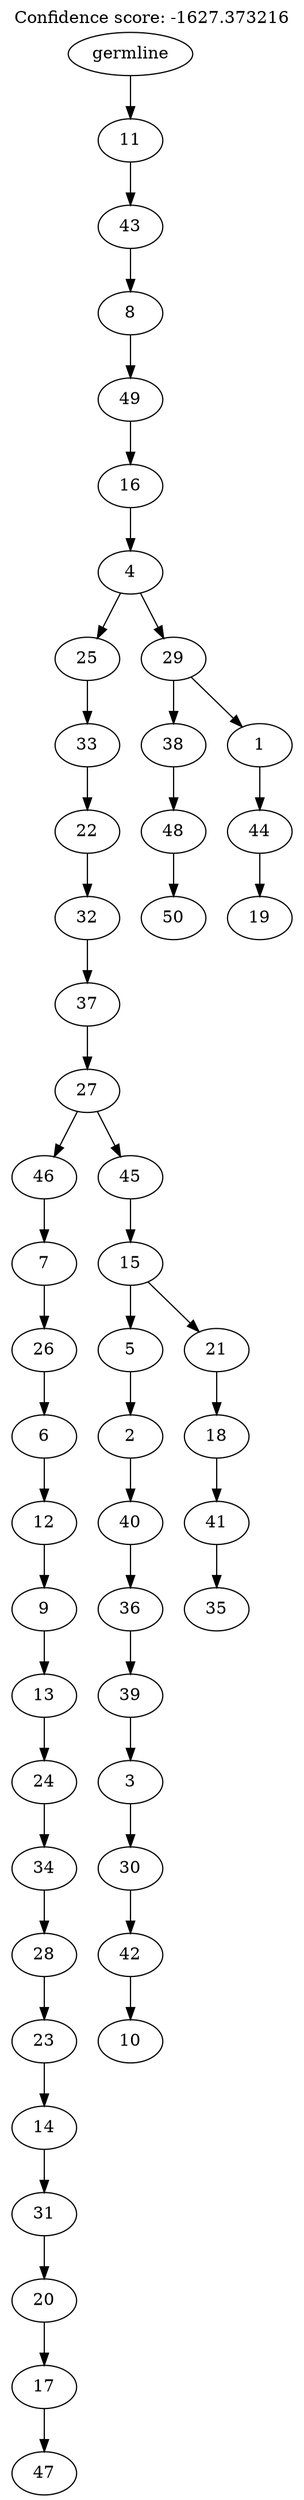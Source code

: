 digraph g {
	"49" -> "50";
	"50" [label="47"];
	"48" -> "49";
	"49" [label="17"];
	"47" -> "48";
	"48" [label="20"];
	"46" -> "47";
	"47" [label="31"];
	"45" -> "46";
	"46" [label="14"];
	"44" -> "45";
	"45" [label="23"];
	"43" -> "44";
	"44" [label="28"];
	"42" -> "43";
	"43" [label="34"];
	"41" -> "42";
	"42" [label="24"];
	"40" -> "41";
	"41" [label="13"];
	"39" -> "40";
	"40" [label="9"];
	"38" -> "39";
	"39" [label="12"];
	"37" -> "38";
	"38" [label="6"];
	"36" -> "37";
	"37" [label="26"];
	"35" -> "36";
	"36" [label="7"];
	"33" -> "34";
	"34" [label="10"];
	"32" -> "33";
	"33" [label="42"];
	"31" -> "32";
	"32" [label="30"];
	"30" -> "31";
	"31" [label="3"];
	"29" -> "30";
	"30" [label="39"];
	"28" -> "29";
	"29" [label="36"];
	"27" -> "28";
	"28" [label="40"];
	"26" -> "27";
	"27" [label="2"];
	"24" -> "25";
	"25" [label="35"];
	"23" -> "24";
	"24" [label="41"];
	"22" -> "23";
	"23" [label="18"];
	"21" -> "22";
	"22" [label="21"];
	"21" -> "26";
	"26" [label="5"];
	"20" -> "21";
	"21" [label="15"];
	"19" -> "20";
	"20" [label="45"];
	"19" -> "35";
	"35" [label="46"];
	"18" -> "19";
	"19" [label="27"];
	"17" -> "18";
	"18" [label="37"];
	"16" -> "17";
	"17" [label="32"];
	"15" -> "16";
	"16" [label="22"];
	"14" -> "15";
	"15" [label="33"];
	"12" -> "13";
	"13" [label="50"];
	"11" -> "12";
	"12" [label="48"];
	"9" -> "10";
	"10" [label="19"];
	"8" -> "9";
	"9" [label="44"];
	"7" -> "8";
	"8" [label="1"];
	"7" -> "11";
	"11" [label="38"];
	"6" -> "7";
	"7" [label="29"];
	"6" -> "14";
	"14" [label="25"];
	"5" -> "6";
	"6" [label="4"];
	"4" -> "5";
	"5" [label="16"];
	"3" -> "4";
	"4" [label="49"];
	"2" -> "3";
	"3" [label="8"];
	"1" -> "2";
	"2" [label="43"];
	"0" -> "1";
	"1" [label="11"];
	"0" [label="germline"];
	labelloc="t";
	label="Confidence score: -1627.373216";
}
